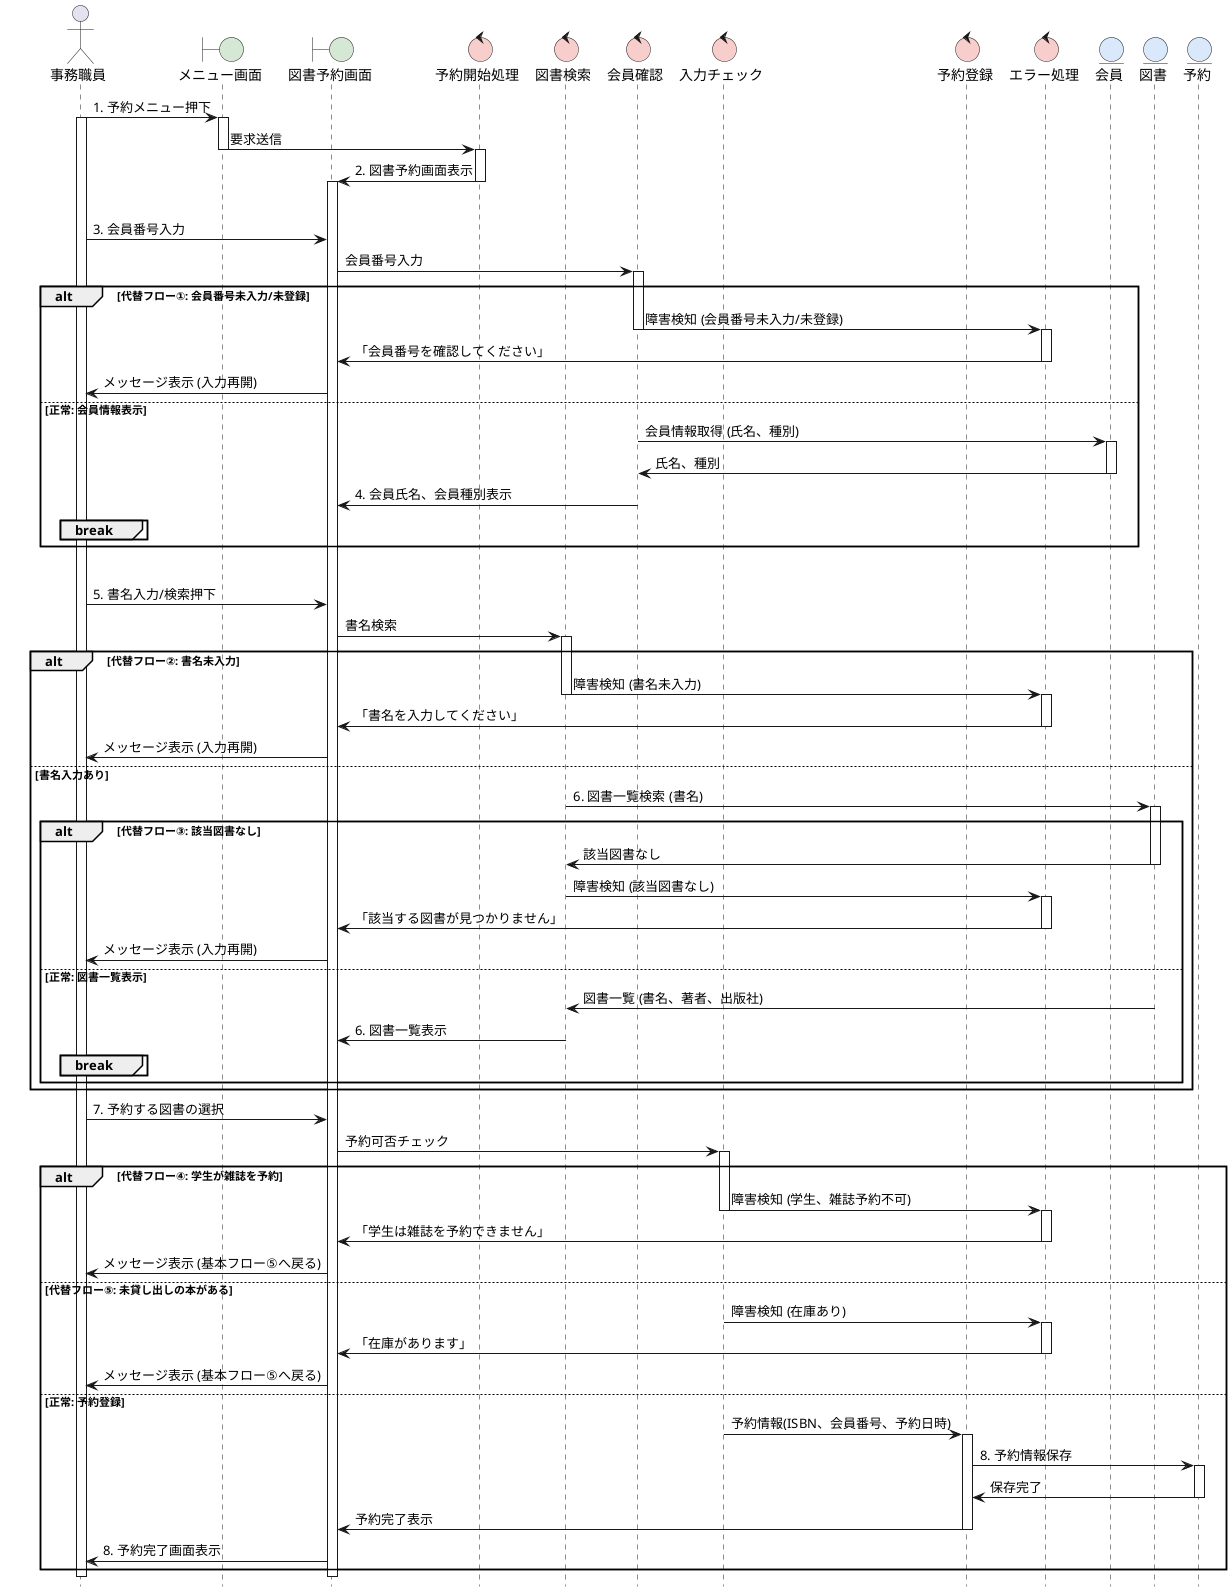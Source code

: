 @startuml 

hide footbox
skinparam boundaryBackgroundColor #D5E8D4
skinparam controlBackgroundColor #F8CECC
skinparam entityBackgroundColor #DAE8FC

actor 事務職員
boundary メニュー画面
boundary 図書予約画面
control 予約開始処理
control 図書検索
control 会員確認
control 入力チェック
control 予約登録
control エラー処理
entity 会員
entity 図書
entity 予約

事務職員 -> メニュー画面: 1. 予約メニュー押下
activate 事務職員
activate メニュー画面

メニュー画面 -> 予約開始処理: 要求送信
deactivate メニュー画面
activate 予約開始処理

予約開始処理 -> 図書予約画面: 2. 図書予約画面表示
deactivate 予約開始処理
activate 図書予約画面

loop 会員番号入力/確認
    事務職員 -> 図書予約画面: 3. 会員番号入力
    図書予約画面 -> 会員確認: 会員番号入力
    activate 会員確認
    
    alt 代替フロー①: 会員番号未入力/未登録
        会員確認 -> エラー処理: 障害検知 (会員番号未入力/未登録)
        deactivate 会員確認
        activate エラー処理
        エラー処理 -> 図書予約画面: 「会員番号を確認してください」
        deactivate エラー処理
        図書予約画面 -> 事務職員: メッセージ表示 (入力再開)
    else 正常: 会員情報表示
        会員確認 -> 会員: 会員情報取得 (氏名、種別)
        activate 会員
        会員 -> 会員確認: 氏名、種別
        deactivate 会員
        会員確認 -> 図書予約画面: 4. 会員氏名、会員種別表示
        deactivate 会員確認
        break
    end
end

loop 図書検索/選択
    事務職員 -> 図書予約画面: 5. 書名入力/検索押下
    図書予約画面 -> 図書検索: 書名検索
    activate 図書検索

    alt 代替フロー②: 書名未入力
        図書検索 -> エラー処理: 障害検知 (書名未入力)
        deactivate 図書検索
        activate エラー処理
        エラー処理 -> 図書予約画面: 「書名を入力してください」
        deactivate エラー処理
        図書予約画面 -> 事務職員: メッセージ表示 (入力再開)
    else 書名入力あり
        図書検索 -> 図書: 6. 図書一覧検索 (書名)
        activate 図書
        alt 代替フロー③: 該当図書なし
            図書 -> 図書検索: 該当図書なし
            deactivate 図書
            図書検索 -> エラー処理: 障害検知 (該当図書なし)
            deactivate 図書検索
            activate エラー処理
            エラー処理 -> 図書予約画面: 「該当する図書が見つかりません」
            deactivate エラー処理
            図書予約画面 -> 事務職員: メッセージ表示 (入力再開)
        else 正常: 図書一覧表示
            図書 -> 図書検索: 図書一覧 (書名、著者、出版社)
            deactivate 図書
            図書検索 -> 図書予約画面: 6. 図書一覧表示
            deactivate 図書検索
            break
        end
    end
end

事務職員 -> 図書予約画面: 7. 予約する図書の選択
図書予約画面 -> 入力チェック: 予約可否チェック
activate 入力チェック

alt 代替フロー④: 学生が雑誌を予約
    入力チェック -> エラー処理: 障害検知 (学生、雑誌予約不可)
    deactivate 入力チェック
    activate エラー処理
    エラー処理 -> 図書予約画面: 「学生は雑誌を予約できません」
    deactivate エラー処理
    図書予約画面 -> 事務職員: メッセージ表示 (基本フロー⑤へ戻る)
    
else 代替フロー⑤: 未貸し出しの本がある
    入力チェック -> エラー処理: 障害検知 (在庫あり)
    deactivate 入力チェック
    activate エラー処理
    エラー処理 -> 図書予約画面: 「在庫があります」
    deactivate エラー処理
    図書予約画面 -> 事務職員: メッセージ表示 (基本フロー⑤へ戻る)

else 正常: 予約登録
    入力チェック -> 予約登録: 予約情報(ISBN、会員番号、予約日時)
    deactivate 入力チェック
    activate 予約登録
    予約登録 -> 予約: 8. 予約情報保存
    activate 予約
    予約 -> 予約登録: 保存完了
    deactivate 予約
    予約登録 -> 図書予約画面: 予約完了表示
    deactivate 予約登録
    図書予約画面 -> 事務職員: 8. 予約完了画面表示
    
end
deactivate 図書予約画面
deactivate 事務職員

@enduml 